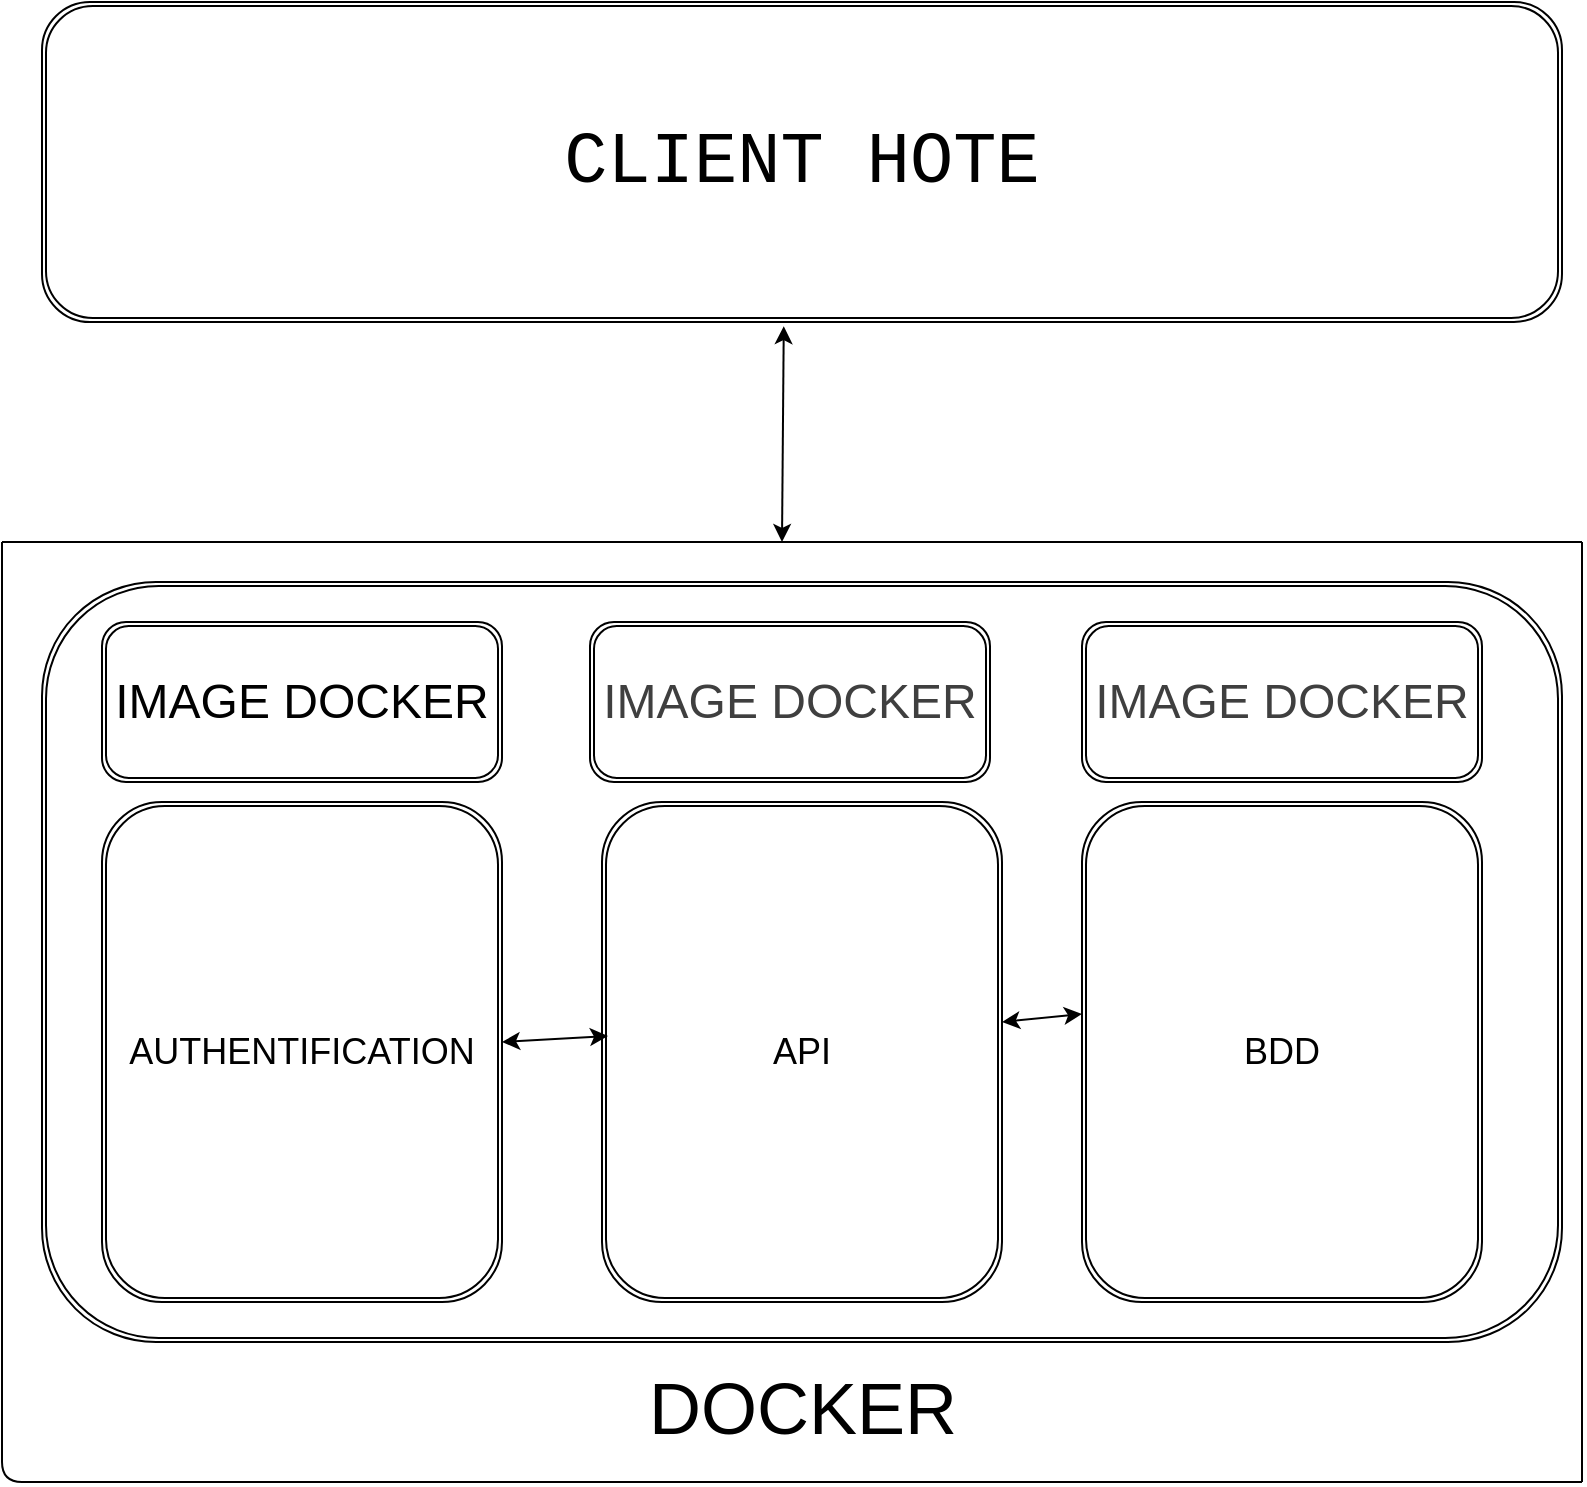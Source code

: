 <mxfile>
    <diagram id="lN-hg1wj_GU-xB9Pn4kA" name="Page-1">
        <mxGraphModel dx="1743" dy="2131" grid="1" gridSize="10" guides="1" tooltips="1" connect="1" arrows="1" fold="1" page="1" pageScale="1" pageWidth="827" pageHeight="1169" math="0" shadow="0">
            <root>
                <mxCell id="0"/>
                <mxCell id="1" parent="0"/>
                <mxCell id="3" value="" style="shape=ext;double=1;rounded=1;whiteSpace=wrap;html=1;" vertex="1" parent="1">
                    <mxGeometry x="40" y="190" width="760" height="380" as="geometry"/>
                </mxCell>
                <mxCell id="4" value="&lt;font style=&quot;font-size: 36px;&quot; face=&quot;Courier New&quot;&gt;CLIENT HOTE&lt;/font&gt;" style="shape=ext;double=1;rounded=1;whiteSpace=wrap;html=1;" vertex="1" parent="1">
                    <mxGeometry x="40" y="-100" width="760" height="160" as="geometry"/>
                </mxCell>
                <mxCell id="5" value="&lt;font style=&quot;font-size: 18px;&quot;&gt;AUTHENTIFICATION&lt;/font&gt;" style="shape=ext;double=1;rounded=1;whiteSpace=wrap;html=1;" vertex="1" parent="1">
                    <mxGeometry x="70" y="300" width="200" height="250" as="geometry"/>
                </mxCell>
                <mxCell id="6" value="&lt;font style=&quot;font-size: 18px;&quot;&gt;API&lt;/font&gt;" style="shape=ext;double=1;rounded=1;whiteSpace=wrap;html=1;" vertex="1" parent="1">
                    <mxGeometry x="320" y="300" width="200" height="250" as="geometry"/>
                </mxCell>
                <mxCell id="7" value="&lt;font style=&quot;font-size: 18px;&quot;&gt;BDD&lt;/font&gt;" style="shape=ext;double=1;rounded=1;whiteSpace=wrap;html=1;" vertex="1" parent="1">
                    <mxGeometry x="560" y="300" width="200" height="250" as="geometry"/>
                </mxCell>
                <mxCell id="9" value="&lt;font style=&quot;font-size: 24px;&quot;&gt;IMAGE DOCKER&lt;/font&gt;" style="shape=ext;double=1;rounded=1;whiteSpace=wrap;html=1;" vertex="1" parent="1">
                    <mxGeometry x="70" y="210" width="200" height="80" as="geometry"/>
                </mxCell>
                <mxCell id="10" value="&lt;span style=&quot;color: rgb(63, 63, 63); font-size: 24px;&quot;&gt;IMAGE DOCKER&lt;/span&gt;" style="shape=ext;double=1;rounded=1;whiteSpace=wrap;html=1;" vertex="1" parent="1">
                    <mxGeometry x="314" y="210" width="200" height="80" as="geometry"/>
                </mxCell>
                <mxCell id="12" value="&lt;span style=&quot;color: rgb(63, 63, 63); font-size: 24px;&quot;&gt;IMAGE DOCKER&lt;/span&gt;" style="shape=ext;double=1;rounded=1;whiteSpace=wrap;html=1;" vertex="1" parent="1">
                    <mxGeometry x="560" y="210" width="200" height="80" as="geometry"/>
                </mxCell>
                <mxCell id="15" value="" style="endArrow=none;html=1;" edge="1" parent="1">
                    <mxGeometry width="50" height="50" relative="1" as="geometry">
                        <mxPoint x="810" y="640" as="sourcePoint"/>
                        <mxPoint x="20" y="170" as="targetPoint"/>
                        <Array as="points">
                            <mxPoint x="20" y="640"/>
                        </Array>
                    </mxGeometry>
                </mxCell>
                <mxCell id="16" value="" style="endArrow=none;html=1;" edge="1" parent="1">
                    <mxGeometry width="50" height="50" relative="1" as="geometry">
                        <mxPoint x="20" y="170" as="sourcePoint"/>
                        <mxPoint x="810" y="170" as="targetPoint"/>
                    </mxGeometry>
                </mxCell>
                <mxCell id="17" value="" style="endArrow=none;html=1;" edge="1" parent="1">
                    <mxGeometry width="50" height="50" relative="1" as="geometry">
                        <mxPoint x="810" y="640" as="sourcePoint"/>
                        <mxPoint x="810" y="170" as="targetPoint"/>
                    </mxGeometry>
                </mxCell>
                <mxCell id="18" value="&lt;font style=&quot;font-size: 36px;&quot;&gt;DOCKER&lt;/font&gt;" style="text;html=1;align=center;verticalAlign=middle;resizable=0;points=[];autosize=1;strokeColor=none;fillColor=none;" vertex="1" parent="1">
                    <mxGeometry x="330" y="573" width="180" height="60" as="geometry"/>
                </mxCell>
                <mxCell id="19" value="" style="endArrow=classic;startArrow=classic;html=1;entryX=0.488;entryY=1.013;entryDx=0;entryDy=0;entryPerimeter=0;" edge="1" parent="1" target="4">
                    <mxGeometry width="50" height="50" relative="1" as="geometry">
                        <mxPoint x="410" y="170" as="sourcePoint"/>
                        <mxPoint x="850" y="60" as="targetPoint"/>
                    </mxGeometry>
                </mxCell>
                <mxCell id="20" value="" style="endArrow=classic;startArrow=classic;html=1;entryX=0.015;entryY=0.468;entryDx=0;entryDy=0;entryPerimeter=0;" edge="1" parent="1" target="6">
                    <mxGeometry width="50" height="50" relative="1" as="geometry">
                        <mxPoint x="270" y="420" as="sourcePoint"/>
                        <mxPoint x="320" y="370" as="targetPoint"/>
                    </mxGeometry>
                </mxCell>
                <mxCell id="21" value="" style="endArrow=classic;startArrow=classic;html=1;entryX=0;entryY=0.424;entryDx=0;entryDy=0;entryPerimeter=0;" edge="1" parent="1" target="7">
                    <mxGeometry width="50" height="50" relative="1" as="geometry">
                        <mxPoint x="520" y="410" as="sourcePoint"/>
                        <mxPoint x="570" y="360" as="targetPoint"/>
                    </mxGeometry>
                </mxCell>
            </root>
        </mxGraphModel>
    </diagram>
</mxfile>